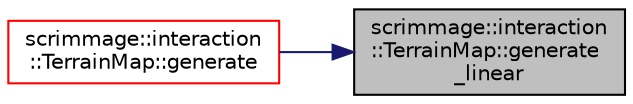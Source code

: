 digraph "scrimmage::interaction::TerrainMap::generate_linear"
{
 // LATEX_PDF_SIZE
  edge [fontname="Helvetica",fontsize="10",labelfontname="Helvetica",labelfontsize="10"];
  node [fontname="Helvetica",fontsize="10",shape=record];
  rankdir="RL";
  Node1 [label="scrimmage::interaction\l::TerrainMap::generate\l_linear",height=0.2,width=0.4,color="black", fillcolor="grey75", style="filled", fontcolor="black",tooltip=" "];
  Node1 -> Node2 [dir="back",color="midnightblue",fontsize="10",style="solid",fontname="Helvetica"];
  Node2 [label="scrimmage::interaction\l::TerrainMap::generate",height=0.2,width=0.4,color="red", fillcolor="white", style="filled",URL="$classscrimmage_1_1interaction_1_1TerrainMap.html#a38920abebd75a11cc78ae4de079881c9",tooltip=" "];
}
